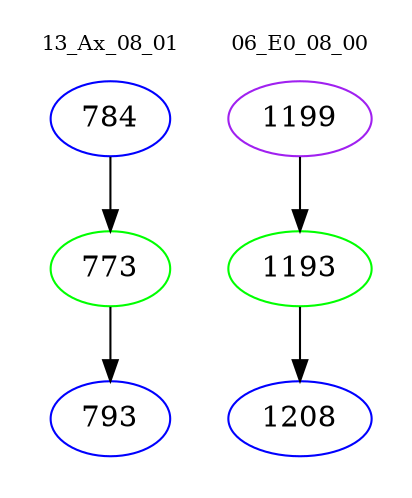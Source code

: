 digraph{
subgraph cluster_0 {
color = white
label = "13_Ax_08_01";
fontsize=10;
T0_784 [label="784", color="blue"]
T0_784 -> T0_773 [color="black"]
T0_773 [label="773", color="green"]
T0_773 -> T0_793 [color="black"]
T0_793 [label="793", color="blue"]
}
subgraph cluster_1 {
color = white
label = "06_E0_08_00";
fontsize=10;
T1_1199 [label="1199", color="purple"]
T1_1199 -> T1_1193 [color="black"]
T1_1193 [label="1193", color="green"]
T1_1193 -> T1_1208 [color="black"]
T1_1208 [label="1208", color="blue"]
}
}
